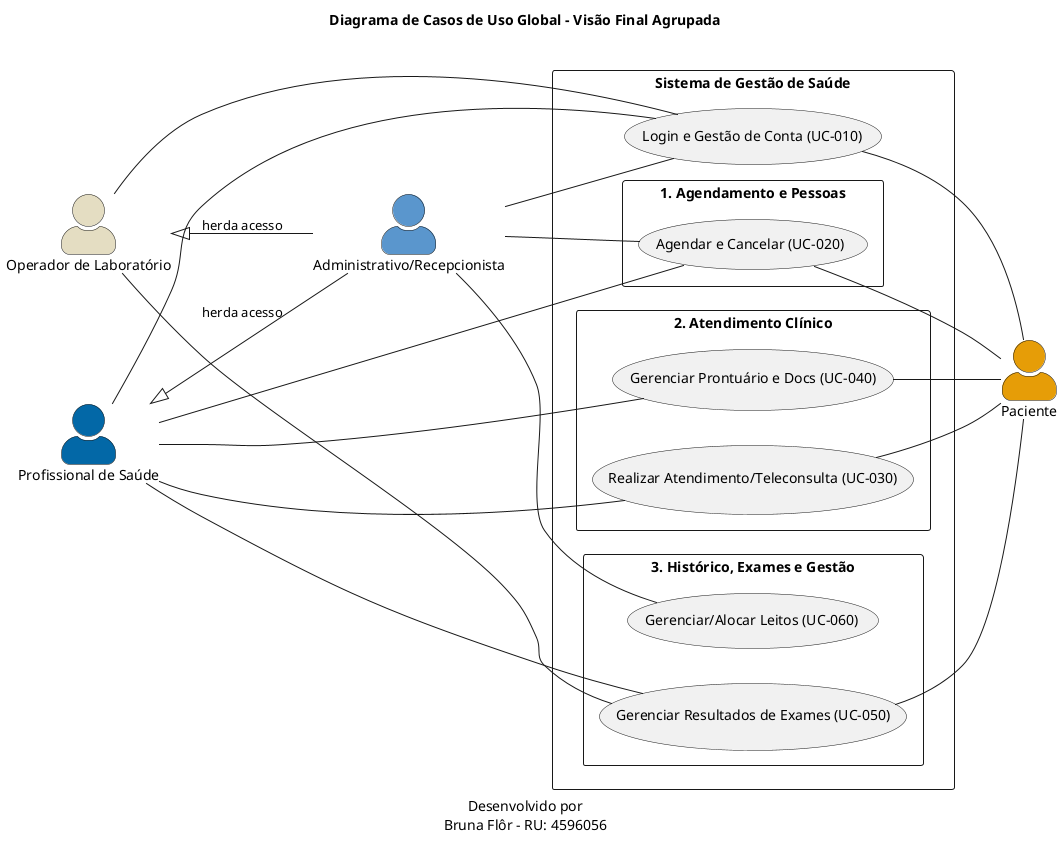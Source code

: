 @startuml Casos_de_Uso_Global_Final

title Diagrama de Casos de Uso Global - Visão Final Agrupada

caption
Desenvolvido por
Bruna Flôr - RU: 4596056
end caption


left to right direction
skinparam packageStyle rectangle
skinparam actorStyle awesome

actor #0368A7 "Profissional de Saúde" as Prof
actor #5A96CD "Administrativo/Recepcionista" as Admin
actor #e4ddc2 "Operador de Laboratório" as Lab

Prof <|-- Admin : herda acesso
Lab <|-- Admin : herda acesso

' Ator à direita
actor #E69D07 Paciente as Pac

rectangle "Sistema de Gestão de Saúde" {

    usecase "Login e Gestão de Conta (UC-010)" as UC_Login

    package "1. Agendamento e Pessoas" {
        usecase "Agendar e Cancelar (UC-020)" as UC_Ag
    }

    package "2. Atendimento Clínico" {
        usecase "Realizar Atendimento/Teleconsulta (UC-030)" as UC_Tele
        usecase "Gerenciar Prontuário e Docs (UC-040)" as UC_ProntDocs
    }

    package "3. Histórico, Exames e Gestão" {
        usecase "Gerenciar Resultados de Exames (UC-050)" as UC_Exames
        usecase "Gerenciar/Alocar Leitos (UC-060)" as UC_Leitos
    }
}


' Login (UC-010)
Prof -- UC_Login
Admin -- UC_Login
Lab -- UC_Login

' Agendamento (UC-020)
Prof -- UC_Ag
Admin -- UC_Ag

' Atendimento (UC-030, UC-040)
Prof -- UC_Tele
Prof -- UC_ProntDocs

' Histórico/Exames/Gestão (UC-050, UC-060)
Prof -- UC_Exames
Admin -- UC_Leitos
Lab -- UC_Exames


UC_Login -- Pac
UC_Ag -- Pac
UC_Tele -- Pac
UC_ProntDocs -- Pac
UC_Exames -- Pac

@enduml